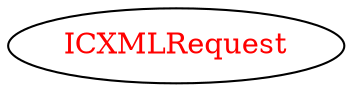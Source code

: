 digraph dependencyGraph {
 concentrate=true;
 ranksep="2.0";
 rankdir="LR"; 
 splines="ortho";
"ICXMLRequest" [fontcolor="red"];
}